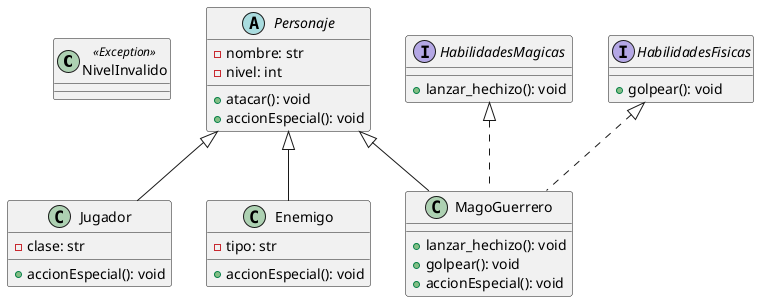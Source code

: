 @startuml

' Excepción personalizada
class NivelInvalido <<Exception>> {
}

' Clase abstracta principal
abstract class Personaje {
    - nombre: str
    - nivel: int
    + atacar(): void
    + accionEspecial(): void
}

' Interfaces de habilidades
interface HabilidadesMagicas {
    + lanzar_hechizo(): void
}

interface HabilidadesFisicas {
    + golpear(): void
}

' Subclases
class Jugador {
    - clase: str
    + accionEspecial(): void
}

class Enemigo {
    - tipo: str
    + accionEspecial(): void
}

class MagoGuerrero {
    + lanzar_hechizo(): void
    + golpear(): void
    + accionEspecial(): void
}

' Relaciones
Personaje <|-- Jugador
Personaje <|-- Enemigo
Personaje <|-- MagoGuerrero

HabilidadesMagicas <|.. MagoGuerrero
HabilidadesFisicas <|.. MagoGuerrero

@enduml